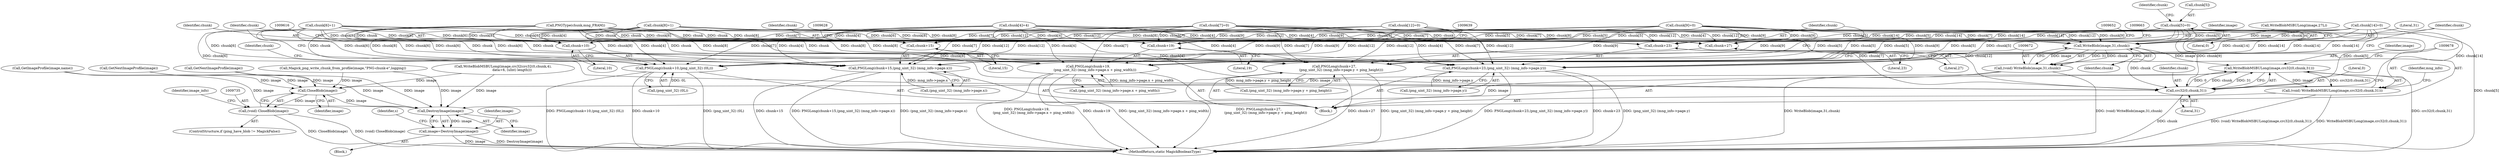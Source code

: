 digraph "0_ImageMagick_816ecab6c532ae086ff4186b3eaf4aa7092d536f@array" {
"1009586" [label="(Call,chunk[5]=0)"];
"1009611" [label="(Call,PNGLong(chunk+10,(png_uint_32) (0L)))"];
"1009612" [label="(Call,chunk+10)"];
"1009623" [label="(Call,PNGLong(chunk+15,(png_uint_32) (mng_info->page.x)))"];
"1009624" [label="(Call,chunk+15)"];
"1009634" [label="(Call,PNGLong(chunk+19,\n             (png_uint_32) (mng_info->page.x + ping_width)))"];
"1009635" [label="(Call,chunk+19)"];
"1009647" [label="(Call,PNGLong(chunk+23,(png_uint_32) (mng_info->page.y)))"];
"1009648" [label="(Call,chunk+23)"];
"1009658" [label="(Call,PNGLong(chunk+27,\n             (png_uint_32) (mng_info->page.y + ping_height)))"];
"1009659" [label="(Call,chunk+27)"];
"1009673" [label="(Call,WriteBlob(image,31,chunk))"];
"1009671" [label="(Call,(void) WriteBlob(image,31,chunk))"];
"1009679" [label="(Call,WriteBlobMSBULong(image,crc32(0,chunk,31)))"];
"1009677" [label="(Call,(void) WriteBlobMSBULong(image,crc32(0,chunk,31)))"];
"1009736" [label="(Call,CloseBlob(image))"];
"1009734" [label="(Call,(void) CloseBlob(image))"];
"1009744" [label="(Call,DestroyImage(image))"];
"1009742" [label="(Call,image=DestroyImage(image))"];
"1009681" [label="(Call,crc32(0,chunk,31))"];
"1009687" [label="(Identifier,mng_info)"];
"1009627" [label="(Call,(png_uint_32) (mng_info->page.x))"];
"1009618" [label="(Call,chunk[14]=0)"];
"1009650" [label="(Literal,23)"];
"1009615" [label="(Call,(png_uint_32) (0L))"];
"1009660" [label="(Identifier,chunk)"];
"1009636" [label="(Identifier,chunk)"];
"1009674" [label="(Identifier,image)"];
"1009681" [label="(Call,crc32(0,chunk,31))"];
"1009677" [label="(Call,(void) WriteBlobMSBULong(image,crc32(0,chunk,31)))"];
"1009748" [label="(Identifier,s)"];
"1009684" [label="(Literal,31)"];
"1009591" [label="(Call,chunk[6]=1)"];
"1009779" [label="(MethodReturn,static MagickBooleanType)"];
"1009736" [label="(Call,CloseBlob(image))"];
"1009673" [label="(Call,WriteBlob(image,31,chunk))"];
"1009571" [label="(Call,WriteBlobMSBULong(image,27L))"];
"1009671" [label="(Call,(void) WriteBlob(image,31,chunk))"];
"1009730" [label="(ControlStructure,if (ping_have_blob != MagickFalse))"];
"1009397" [label="(Call,GetNextImageProfile(image))"];
"1009649" [label="(Identifier,chunk)"];
"1009612" [label="(Call,chunk+10)"];
"1009491" [label="(Call,WriteBlobMSBULong(image,crc32(crc32(0,chunk,4),\n                 data+6, (uInt) length)))"];
"1009601" [label="(Call,chunk[8]=1)"];
"1009596" [label="(Call,chunk[7]=0)"];
"1009682" [label="(Literal,0)"];
"1009581" [label="(Call,chunk[4]=4)"];
"1009634" [label="(Call,PNGLong(chunk+19,\n             (png_uint_32) (mng_info->page.x + ping_width)))"];
"1009574" [label="(Call,PNGType(chunk,mng_FRAM))"];
"1009593" [label="(Identifier,chunk)"];
"1009737" [label="(Identifier,image)"];
"1009638" [label="(Call,(png_uint_32) (mng_info->page.x + ping_width))"];
"1009675" [label="(Literal,31)"];
"1009635" [label="(Call,chunk+19)"];
"1009567" [label="(Block,)"];
"1009662" [label="(Call,(png_uint_32) (mng_info->page.y + ping_height))"];
"1009679" [label="(Call,WriteBlobMSBULong(image,crc32(0,chunk,31)))"];
"1009378" [label="(Call,Magick_png_write_chunk_from_profile(image,\"PNG-chunk-e\",logging))"];
"1009623" [label="(Call,PNGLong(chunk+15,(png_uint_32) (mng_info->page.x)))"];
"1009659" [label="(Call,chunk+27)"];
"1008082" [label="(Call,chunk[12]=0)"];
"1009739" [label="(Identifier,image_info)"];
"1009647" [label="(Call,PNGLong(chunk+23,(png_uint_32) (mng_info->page.y)))"];
"1009590" [label="(Literal,0)"];
"1009680" [label="(Identifier,image)"];
"1009415" [label="(Call,GetImageProfile(image,name))"];
"1009742" [label="(Call,image=DestroyImage(image))"];
"1009625" [label="(Identifier,chunk)"];
"1009637" [label="(Literal,19)"];
"1000223" [label="(Block,)"];
"1009734" [label="(Call,(void) CloseBlob(image))"];
"1009648" [label="(Call,chunk+23)"];
"1009658" [label="(Call,PNGLong(chunk+27,\n             (png_uint_32) (mng_info->page.y + ping_height)))"];
"1009613" [label="(Identifier,chunk)"];
"1009743" [label="(Identifier,image)"];
"1009511" [label="(Call,GetNextImageProfile(image))"];
"1009611" [label="(Call,PNGLong(chunk+10,(png_uint_32) (0L)))"];
"1009745" [label="(Identifier,image)"];
"1009614" [label="(Literal,10)"];
"1009620" [label="(Identifier,chunk)"];
"1009744" [label="(Call,DestroyImage(image))"];
"1009651" [label="(Call,(png_uint_32) (mng_info->page.y))"];
"1009661" [label="(Literal,27)"];
"1009683" [label="(Identifier,chunk)"];
"1009676" [label="(Identifier,chunk)"];
"1009626" [label="(Literal,15)"];
"1009606" [label="(Call,chunk[9]=0)"];
"1009586" [label="(Call,chunk[5]=0)"];
"1009624" [label="(Call,chunk+15)"];
"1009587" [label="(Call,chunk[5])"];
"1009586" -> "1009567"  [label="AST: "];
"1009586" -> "1009590"  [label="CFG: "];
"1009587" -> "1009586"  [label="AST: "];
"1009590" -> "1009586"  [label="AST: "];
"1009593" -> "1009586"  [label="CFG: "];
"1009586" -> "1009779"  [label="DDG: chunk[5]"];
"1009586" -> "1009611"  [label="DDG: chunk[5]"];
"1009586" -> "1009612"  [label="DDG: chunk[5]"];
"1009586" -> "1009623"  [label="DDG: chunk[5]"];
"1009586" -> "1009624"  [label="DDG: chunk[5]"];
"1009586" -> "1009634"  [label="DDG: chunk[5]"];
"1009586" -> "1009635"  [label="DDG: chunk[5]"];
"1009586" -> "1009647"  [label="DDG: chunk[5]"];
"1009586" -> "1009648"  [label="DDG: chunk[5]"];
"1009586" -> "1009658"  [label="DDG: chunk[5]"];
"1009586" -> "1009659"  [label="DDG: chunk[5]"];
"1009586" -> "1009673"  [label="DDG: chunk[5]"];
"1009586" -> "1009681"  [label="DDG: chunk[5]"];
"1009611" -> "1009567"  [label="AST: "];
"1009611" -> "1009615"  [label="CFG: "];
"1009612" -> "1009611"  [label="AST: "];
"1009615" -> "1009611"  [label="AST: "];
"1009620" -> "1009611"  [label="CFG: "];
"1009611" -> "1009779"  [label="DDG: PNGLong(chunk+10,(png_uint_32) (0L))"];
"1009611" -> "1009779"  [label="DDG: chunk+10"];
"1009611" -> "1009779"  [label="DDG: (png_uint_32) (0L)"];
"1009601" -> "1009611"  [label="DDG: chunk[8]"];
"1008082" -> "1009611"  [label="DDG: chunk[12]"];
"1009574" -> "1009611"  [label="DDG: chunk"];
"1009596" -> "1009611"  [label="DDG: chunk[7]"];
"1009581" -> "1009611"  [label="DDG: chunk[4]"];
"1009591" -> "1009611"  [label="DDG: chunk[6]"];
"1009606" -> "1009611"  [label="DDG: chunk[9]"];
"1009615" -> "1009611"  [label="DDG: 0L"];
"1009612" -> "1009614"  [label="CFG: "];
"1009613" -> "1009612"  [label="AST: "];
"1009614" -> "1009612"  [label="AST: "];
"1009616" -> "1009612"  [label="CFG: "];
"1009601" -> "1009612"  [label="DDG: chunk[8]"];
"1008082" -> "1009612"  [label="DDG: chunk[12]"];
"1009574" -> "1009612"  [label="DDG: chunk"];
"1009596" -> "1009612"  [label="DDG: chunk[7]"];
"1009581" -> "1009612"  [label="DDG: chunk[4]"];
"1009591" -> "1009612"  [label="DDG: chunk[6]"];
"1009606" -> "1009612"  [label="DDG: chunk[9]"];
"1009623" -> "1009567"  [label="AST: "];
"1009623" -> "1009627"  [label="CFG: "];
"1009624" -> "1009623"  [label="AST: "];
"1009627" -> "1009623"  [label="AST: "];
"1009636" -> "1009623"  [label="CFG: "];
"1009623" -> "1009779"  [label="DDG: (png_uint_32) (mng_info->page.x)"];
"1009623" -> "1009779"  [label="DDG: chunk+15"];
"1009623" -> "1009779"  [label="DDG: PNGLong(chunk+15,(png_uint_32) (mng_info->page.x))"];
"1009601" -> "1009623"  [label="DDG: chunk[8]"];
"1008082" -> "1009623"  [label="DDG: chunk[12]"];
"1009618" -> "1009623"  [label="DDG: chunk[14]"];
"1009596" -> "1009623"  [label="DDG: chunk[7]"];
"1009581" -> "1009623"  [label="DDG: chunk[4]"];
"1009591" -> "1009623"  [label="DDG: chunk[6]"];
"1009606" -> "1009623"  [label="DDG: chunk[9]"];
"1009574" -> "1009623"  [label="DDG: chunk"];
"1009627" -> "1009623"  [label="DDG: mng_info->page.x"];
"1009624" -> "1009626"  [label="CFG: "];
"1009625" -> "1009624"  [label="AST: "];
"1009626" -> "1009624"  [label="AST: "];
"1009628" -> "1009624"  [label="CFG: "];
"1009601" -> "1009624"  [label="DDG: chunk[8]"];
"1008082" -> "1009624"  [label="DDG: chunk[12]"];
"1009618" -> "1009624"  [label="DDG: chunk[14]"];
"1009596" -> "1009624"  [label="DDG: chunk[7]"];
"1009581" -> "1009624"  [label="DDG: chunk[4]"];
"1009591" -> "1009624"  [label="DDG: chunk[6]"];
"1009606" -> "1009624"  [label="DDG: chunk[9]"];
"1009574" -> "1009624"  [label="DDG: chunk"];
"1009634" -> "1009567"  [label="AST: "];
"1009634" -> "1009638"  [label="CFG: "];
"1009635" -> "1009634"  [label="AST: "];
"1009638" -> "1009634"  [label="AST: "];
"1009649" -> "1009634"  [label="CFG: "];
"1009634" -> "1009779"  [label="DDG: PNGLong(chunk+19,\n             (png_uint_32) (mng_info->page.x + ping_width))"];
"1009634" -> "1009779"  [label="DDG: chunk+19"];
"1009634" -> "1009779"  [label="DDG: (png_uint_32) (mng_info->page.x + ping_width)"];
"1009601" -> "1009634"  [label="DDG: chunk[8]"];
"1008082" -> "1009634"  [label="DDG: chunk[12]"];
"1009618" -> "1009634"  [label="DDG: chunk[14]"];
"1009596" -> "1009634"  [label="DDG: chunk[7]"];
"1009581" -> "1009634"  [label="DDG: chunk[4]"];
"1009591" -> "1009634"  [label="DDG: chunk[6]"];
"1009606" -> "1009634"  [label="DDG: chunk[9]"];
"1009574" -> "1009634"  [label="DDG: chunk"];
"1009638" -> "1009634"  [label="DDG: mng_info->page.x + ping_width"];
"1009635" -> "1009637"  [label="CFG: "];
"1009636" -> "1009635"  [label="AST: "];
"1009637" -> "1009635"  [label="AST: "];
"1009639" -> "1009635"  [label="CFG: "];
"1009601" -> "1009635"  [label="DDG: chunk[8]"];
"1008082" -> "1009635"  [label="DDG: chunk[12]"];
"1009618" -> "1009635"  [label="DDG: chunk[14]"];
"1009596" -> "1009635"  [label="DDG: chunk[7]"];
"1009581" -> "1009635"  [label="DDG: chunk[4]"];
"1009591" -> "1009635"  [label="DDG: chunk[6]"];
"1009606" -> "1009635"  [label="DDG: chunk[9]"];
"1009574" -> "1009635"  [label="DDG: chunk"];
"1009647" -> "1009567"  [label="AST: "];
"1009647" -> "1009651"  [label="CFG: "];
"1009648" -> "1009647"  [label="AST: "];
"1009651" -> "1009647"  [label="AST: "];
"1009660" -> "1009647"  [label="CFG: "];
"1009647" -> "1009779"  [label="DDG: PNGLong(chunk+23,(png_uint_32) (mng_info->page.y))"];
"1009647" -> "1009779"  [label="DDG: (png_uint_32) (mng_info->page.y)"];
"1009647" -> "1009779"  [label="DDG: chunk+23"];
"1009601" -> "1009647"  [label="DDG: chunk[8]"];
"1008082" -> "1009647"  [label="DDG: chunk[12]"];
"1009618" -> "1009647"  [label="DDG: chunk[14]"];
"1009596" -> "1009647"  [label="DDG: chunk[7]"];
"1009581" -> "1009647"  [label="DDG: chunk[4]"];
"1009591" -> "1009647"  [label="DDG: chunk[6]"];
"1009606" -> "1009647"  [label="DDG: chunk[9]"];
"1009574" -> "1009647"  [label="DDG: chunk"];
"1009651" -> "1009647"  [label="DDG: mng_info->page.y"];
"1009648" -> "1009650"  [label="CFG: "];
"1009649" -> "1009648"  [label="AST: "];
"1009650" -> "1009648"  [label="AST: "];
"1009652" -> "1009648"  [label="CFG: "];
"1009601" -> "1009648"  [label="DDG: chunk[8]"];
"1008082" -> "1009648"  [label="DDG: chunk[12]"];
"1009618" -> "1009648"  [label="DDG: chunk[14]"];
"1009596" -> "1009648"  [label="DDG: chunk[7]"];
"1009581" -> "1009648"  [label="DDG: chunk[4]"];
"1009591" -> "1009648"  [label="DDG: chunk[6]"];
"1009606" -> "1009648"  [label="DDG: chunk[9]"];
"1009574" -> "1009648"  [label="DDG: chunk"];
"1009658" -> "1009567"  [label="AST: "];
"1009658" -> "1009662"  [label="CFG: "];
"1009659" -> "1009658"  [label="AST: "];
"1009662" -> "1009658"  [label="AST: "];
"1009672" -> "1009658"  [label="CFG: "];
"1009658" -> "1009779"  [label="DDG: (png_uint_32) (mng_info->page.y + ping_height)"];
"1009658" -> "1009779"  [label="DDG: PNGLong(chunk+27,\n             (png_uint_32) (mng_info->page.y + ping_height))"];
"1009658" -> "1009779"  [label="DDG: chunk+27"];
"1009601" -> "1009658"  [label="DDG: chunk[8]"];
"1008082" -> "1009658"  [label="DDG: chunk[12]"];
"1009618" -> "1009658"  [label="DDG: chunk[14]"];
"1009596" -> "1009658"  [label="DDG: chunk[7]"];
"1009581" -> "1009658"  [label="DDG: chunk[4]"];
"1009591" -> "1009658"  [label="DDG: chunk[6]"];
"1009606" -> "1009658"  [label="DDG: chunk[9]"];
"1009574" -> "1009658"  [label="DDG: chunk"];
"1009662" -> "1009658"  [label="DDG: mng_info->page.y + ping_height"];
"1009659" -> "1009661"  [label="CFG: "];
"1009660" -> "1009659"  [label="AST: "];
"1009661" -> "1009659"  [label="AST: "];
"1009663" -> "1009659"  [label="CFG: "];
"1009601" -> "1009659"  [label="DDG: chunk[8]"];
"1008082" -> "1009659"  [label="DDG: chunk[12]"];
"1009618" -> "1009659"  [label="DDG: chunk[14]"];
"1009596" -> "1009659"  [label="DDG: chunk[7]"];
"1009581" -> "1009659"  [label="DDG: chunk[4]"];
"1009591" -> "1009659"  [label="DDG: chunk[6]"];
"1009606" -> "1009659"  [label="DDG: chunk[9]"];
"1009574" -> "1009659"  [label="DDG: chunk"];
"1009673" -> "1009671"  [label="AST: "];
"1009673" -> "1009676"  [label="CFG: "];
"1009674" -> "1009673"  [label="AST: "];
"1009675" -> "1009673"  [label="AST: "];
"1009676" -> "1009673"  [label="AST: "];
"1009671" -> "1009673"  [label="CFG: "];
"1009673" -> "1009671"  [label="DDG: image"];
"1009673" -> "1009671"  [label="DDG: 31"];
"1009673" -> "1009671"  [label="DDG: chunk"];
"1009571" -> "1009673"  [label="DDG: image"];
"1009601" -> "1009673"  [label="DDG: chunk[8]"];
"1009618" -> "1009673"  [label="DDG: chunk[14]"];
"1009596" -> "1009673"  [label="DDG: chunk[7]"];
"1009581" -> "1009673"  [label="DDG: chunk[4]"];
"1008082" -> "1009673"  [label="DDG: chunk[12]"];
"1009591" -> "1009673"  [label="DDG: chunk[6]"];
"1009606" -> "1009673"  [label="DDG: chunk[9]"];
"1009574" -> "1009673"  [label="DDG: chunk"];
"1009673" -> "1009679"  [label="DDG: image"];
"1009673" -> "1009681"  [label="DDG: chunk"];
"1009671" -> "1009567"  [label="AST: "];
"1009672" -> "1009671"  [label="AST: "];
"1009678" -> "1009671"  [label="CFG: "];
"1009671" -> "1009779"  [label="DDG: WriteBlob(image,31,chunk)"];
"1009671" -> "1009779"  [label="DDG: (void) WriteBlob(image,31,chunk)"];
"1009679" -> "1009677"  [label="AST: "];
"1009679" -> "1009681"  [label="CFG: "];
"1009680" -> "1009679"  [label="AST: "];
"1009681" -> "1009679"  [label="AST: "];
"1009677" -> "1009679"  [label="CFG: "];
"1009679" -> "1009779"  [label="DDG: crc32(0,chunk,31)"];
"1009679" -> "1009677"  [label="DDG: image"];
"1009679" -> "1009677"  [label="DDG: crc32(0,chunk,31)"];
"1009681" -> "1009679"  [label="DDG: 0"];
"1009681" -> "1009679"  [label="DDG: chunk"];
"1009681" -> "1009679"  [label="DDG: 31"];
"1009679" -> "1009736"  [label="DDG: image"];
"1009679" -> "1009744"  [label="DDG: image"];
"1009677" -> "1009567"  [label="AST: "];
"1009678" -> "1009677"  [label="AST: "];
"1009687" -> "1009677"  [label="CFG: "];
"1009677" -> "1009779"  [label="DDG: WriteBlobMSBULong(image,crc32(0,chunk,31))"];
"1009677" -> "1009779"  [label="DDG: (void) WriteBlobMSBULong(image,crc32(0,chunk,31))"];
"1009736" -> "1009734"  [label="AST: "];
"1009736" -> "1009737"  [label="CFG: "];
"1009737" -> "1009736"  [label="AST: "];
"1009734" -> "1009736"  [label="CFG: "];
"1009736" -> "1009734"  [label="DDG: image"];
"1009511" -> "1009736"  [label="DDG: image"];
"1009378" -> "1009736"  [label="DDG: image"];
"1009397" -> "1009736"  [label="DDG: image"];
"1009415" -> "1009736"  [label="DDG: image"];
"1009491" -> "1009736"  [label="DDG: image"];
"1009736" -> "1009744"  [label="DDG: image"];
"1009734" -> "1009730"  [label="AST: "];
"1009735" -> "1009734"  [label="AST: "];
"1009739" -> "1009734"  [label="CFG: "];
"1009734" -> "1009779"  [label="DDG: CloseBlob(image)"];
"1009734" -> "1009779"  [label="DDG: (void) CloseBlob(image)"];
"1009744" -> "1009742"  [label="AST: "];
"1009744" -> "1009745"  [label="CFG: "];
"1009745" -> "1009744"  [label="AST: "];
"1009742" -> "1009744"  [label="CFG: "];
"1009744" -> "1009742"  [label="DDG: image"];
"1009511" -> "1009744"  [label="DDG: image"];
"1009378" -> "1009744"  [label="DDG: image"];
"1009397" -> "1009744"  [label="DDG: image"];
"1009415" -> "1009744"  [label="DDG: image"];
"1009491" -> "1009744"  [label="DDG: image"];
"1009742" -> "1000223"  [label="AST: "];
"1009743" -> "1009742"  [label="AST: "];
"1009748" -> "1009742"  [label="CFG: "];
"1009742" -> "1009779"  [label="DDG: image"];
"1009742" -> "1009779"  [label="DDG: DestroyImage(image)"];
"1009681" -> "1009684"  [label="CFG: "];
"1009682" -> "1009681"  [label="AST: "];
"1009683" -> "1009681"  [label="AST: "];
"1009684" -> "1009681"  [label="AST: "];
"1009681" -> "1009779"  [label="DDG: chunk"];
"1009601" -> "1009681"  [label="DDG: chunk[8]"];
"1008082" -> "1009681"  [label="DDG: chunk[12]"];
"1009618" -> "1009681"  [label="DDG: chunk[14]"];
"1009596" -> "1009681"  [label="DDG: chunk[7]"];
"1009581" -> "1009681"  [label="DDG: chunk[4]"];
"1009591" -> "1009681"  [label="DDG: chunk[6]"];
"1009606" -> "1009681"  [label="DDG: chunk[9]"];
}
